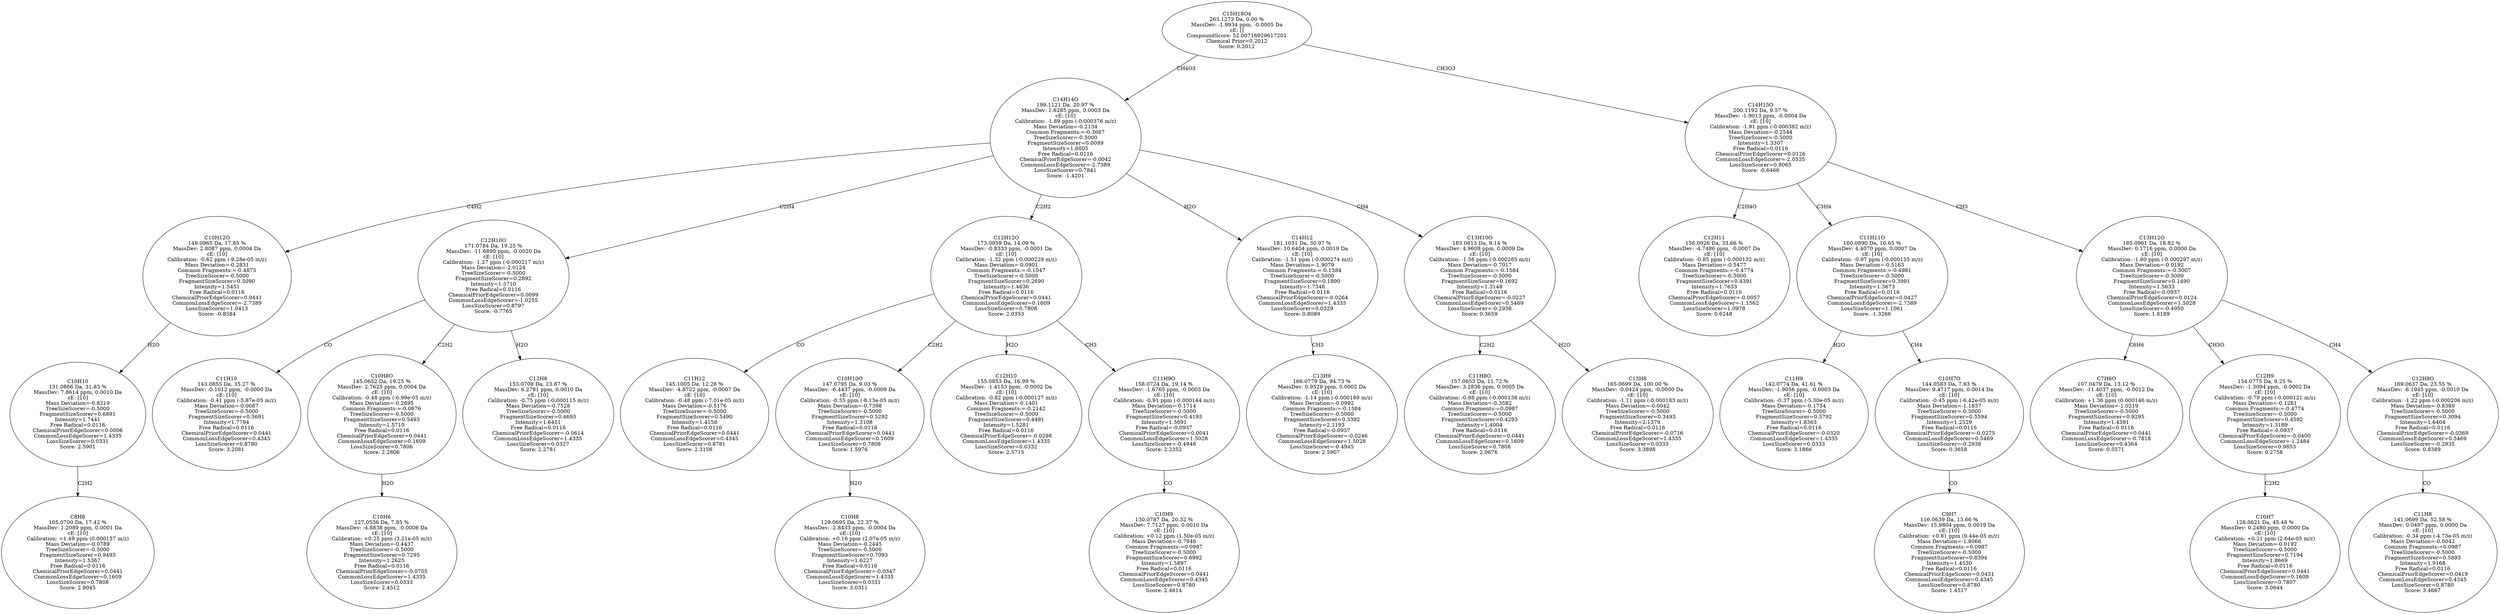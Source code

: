 strict digraph {
v1 [label="C8H8\n105.0700 Da, 17.42 %\nMassDev: 1.2089 ppm, 0.0001 Da\ncE: [10]\nCalibration: +1.49 ppm (0.000157 m/z)\nMass Deviation=-0.0789\nTreeSizeScorer=-0.5000\nFragmentSizeScorer=0.9493\nIntensity=1.5367\nFree Radical=0.0116\nChemicalPriorEdgeScorer=0.0441\nCommonLossEdgeScorer=0.1609\nLossSizeScorer=0.7808\nScore: 2.9045"];
v2 [label="C10H10\n131.0866 Da, 31.83 %\nMassDev: 7.8614 ppm, 0.0010 Da\ncE: [10]\nMass Deviation=-0.8219\nTreeSizeScorer=-0.5000\nFragmentSizeScorer=0.6891\nIntensity=1.7441\nFree Radical=0.0116\nChemicalPriorEdgeScorer=0.0006\nCommonLossEdgeScorer=1.4335\nLossSizeScorer=0.0331\nScore: 2.5901"];
v3 [label="C10H12O\n149.0965 Da, 17.85 %\nMassDev: 2.8087 ppm, 0.0004 Da\ncE: [10]\nCalibration: -0.62 ppm (-9.28e-05 m/z)\nMass Deviation=-0.2831\nCommon Fragments:=-0.4875\nTreeSizeScorer=-0.5000\nFragmentSizeScorer=0.5090\nIntensity=1.5451\nFree Radical=0.0116\nChemicalPriorEdgeScorer=0.0441\nCommonLossEdgeScorer=-2.7389\nLossSizeScorer=1.0413\nScore: -0.8584"];
v4 [label="C11H10\n143.0855 Da, 35.27 %\nMassDev: -0.1012 ppm, -0.0000 Da\ncE: [10]\nCalibration: -0.41 ppm (-5.87e-05 m/z)\nMass Deviation=-0.0087\nTreeSizeScorer=-0.5000\nFragmentSizeScorer=0.5691\nIntensity=1.7794\nFree Radical=0.0116\nChemicalPriorEdgeScorer=0.0441\nCommonLossEdgeScorer=0.4345\nLossSizeScorer=0.8780\nScore: 3.2081"];
v5 [label="C10H6\n127.0536 Da, 7.85 %\nMassDev: -4.8838 ppm, -0.0006 Da\ncE: [10]\nCalibration: +0.25 ppm (3.21e-05 m/z)\nMass Deviation=-0.4437\nTreeSizeScorer=-0.5000\nFragmentSizeScorer=0.7295\nIntensity=1.2625\nFree Radical=0.0116\nChemicalPriorEdgeScorer=-0.0755\nCommonLossEdgeScorer=1.4335\nLossSizeScorer=0.0333\nScore: 2.4512"];
v6 [label="C10H8O\n145.0652 Da, 19.25 %\nMassDev: 2.7625 ppm, 0.0004 Da\ncE: [10]\nCalibration: -0.48 ppm (-6.99e-05 m/z)\nMass Deviation=-0.2695\nCommon Fragments:=-0.0676\nTreeSizeScorer=-0.5000\nFragmentSizeScorer=0.5493\nIntensity=1.5710\nFree Radical=0.0116\nChemicalPriorEdgeScorer=0.0441\nCommonLossEdgeScorer=0.1609\nLossSizeScorer=0.7806\nScore: 2.2806"];
v7 [label="C12H8\n153.0708 Da, 23.87 %\nMassDev: 6.2781 ppm, 0.0010 Da\ncE: [10]\nCalibration: -0.75 ppm (-0.000115 m/z)\nMass Deviation=-0.7528\nTreeSizeScorer=-0.5000\nFragmentSizeScorer=0.4693\nIntensity=1.6451\nFree Radical=0.0116\nChemicalPriorEdgeScorer=-0.0614\nCommonLossEdgeScorer=1.4335\nLossSizeScorer=0.0327\nScore: 2.2781"];
v8 [label="C12H10O\n171.0784 Da, 19.25 %\nMassDev: -11.6890 ppm, -0.0020 Da\ncE: [10]\nCalibration: -1.27 ppm (-0.000217 m/z)\nMass Deviation=-2.0124\nTreeSizeScorer=-0.5000\nFragmentSizeScorer=0.2892\nIntensity=1.5710\nFree Radical=0.0116\nChemicalPriorEdgeScorer=0.0099\nCommonLossEdgeScorer=-1.0255\nLossSizeScorer=0.8797\nScore: -0.7765"];
v9 [label="C11H12\n145.1005 Da, 12.26 %\nMassDev: -4.8722 ppm, -0.0007 Da\ncE: [10]\nCalibration: -0.48 ppm (-7.01e-05 m/z)\nMass Deviation=-0.5176\nTreeSizeScorer=-0.5000\nFragmentSizeScorer=0.5490\nIntensity=1.4158\nFree Radical=0.0116\nChemicalPriorEdgeScorer=0.0441\nCommonLossEdgeScorer=0.4345\nLossSizeScorer=0.8781\nScore: 2.3156"];
v10 [label="C10H8\n129.0695 Da, 22.37 %\nMassDev: -2.8433 ppm, -0.0004 Da\ncE: [10]\nCalibration: +0.16 ppm (2.07e-05 m/z)\nMass Deviation=-0.2445\nTreeSizeScorer=-0.5000\nFragmentSizeScorer=0.7093\nIntensity=1.6227\nFree Radical=0.0116\nChemicalPriorEdgeScorer=-0.0347\nCommonLossEdgeScorer=1.4335\nLossSizeScorer=0.0331\nScore: 3.0311"];
v11 [label="C10H10O\n147.0795 Da, 9.03 %\nMassDev: -6.4437 ppm, -0.0009 Da\ncE: [10]\nCalibration: -0.55 ppm (-8.13e-05 m/z)\nMass Deviation=-0.7398\nTreeSizeScorer=-0.5000\nFragmentSizeScorer=0.5292\nIntensity=1.3108\nFree Radical=0.0116\nChemicalPriorEdgeScorer=0.0441\nCommonLossEdgeScorer=0.1609\nLossSizeScorer=0.7808\nScore: 1.5976"];
v12 [label="C12H10\n155.0853 Da, 16.99 %\nMassDev: -1.4153 ppm, -0.0002 Da\ncE: [10]\nCalibration: -0.82 ppm (-0.000127 m/z)\nMass Deviation=-0.1401\nCommon Fragments:=-0.2142\nTreeSizeScorer=-0.5000\nFragmentSizeScorer=0.4491\nIntensity=1.5281\nFree Radical=0.0116\nChemicalPriorEdgeScorer=-0.0298\nCommonLossEdgeScorer=1.4335\nLossSizeScorer=0.0332\nScore: 2.5715"];
v13 [label="C10H9\n130.0787 Da, 20.32 %\nMassDev: 7.7127 ppm, 0.0010 Da\ncE: [10]\nCalibration: +0.12 ppm (1.50e-05 m/z)\nMass Deviation=-0.7946\nCommon Fragments:=0.0987\nTreeSizeScorer=-0.5000\nFragmentSizeScorer=0.6992\nIntensity=1.5897\nFree Radical=0.0116\nChemicalPriorEdgeScorer=0.0441\nCommonLossEdgeScorer=0.4345\nLossSizeScorer=0.8780\nScore: 2.4614"];
v14 [label="C11H9O\n158.0724 Da, 19.14 %\nMassDev: -1.6765 ppm, -0.0003 Da\ncE: [10]\nCalibration: -0.91 ppm (-0.000144 m/z)\nMass Deviation=-0.1714\nTreeSizeScorer=-0.5000\nFragmentSizeScorer=0.4193\nIntensity=1.5691\nFree Radical=-0.0937\nChemicalPriorEdgeScorer=0.0041\nCommonLossEdgeScorer=1.5028\nLossSizeScorer=-0.4948\nScore: 2.2352"];
v15 [label="C12H12O\n173.0959 Da, 14.09 %\nMassDev: -0.8333 ppm, -0.0001 Da\ncE: [10]\nCalibration: -1.32 ppm (-0.000229 m/z)\nMass Deviation=-0.0901\nCommon Fragments:=-0.1047\nTreeSizeScorer=-0.5000\nFragmentSizeScorer=0.2690\nIntensity=1.4636\nFree Radical=0.0116\nChemicalPriorEdgeScorer=0.0441\nCommonLossEdgeScorer=0.1609\nLossSizeScorer=0.7808\nScore: 2.0353"];
v16 [label="C13H9\n166.0779 Da, 94.73 %\nMassDev: 0.9529 ppm, 0.0002 Da\ncE: [10]\nCalibration: -1.14 ppm (-0.000189 m/z)\nMass Deviation=-0.0992\nCommon Fragments:=-0.1584\nTreeSizeScorer=-0.5000\nFragmentSizeScorer=0.3392\nIntensity=2.1193\nFree Radical=-0.0937\nChemicalPriorEdgeScorer=-0.0246\nCommonLossEdgeScorer=1.5028\nLossSizeScorer=-0.4945\nScore: 2.5907"];
v17 [label="C14H12\n181.1031 Da, 30.97 %\nMassDev: 10.6404 ppm, 0.0019 Da\ncE: [10]\nCalibration: -1.51 ppm (-0.000274 m/z)\nMass Deviation=-1.9079\nCommon Fragments:=-0.1584\nTreeSizeScorer=-0.5000\nFragmentSizeScorer=0.1890\nIntensity=1.7346\nFree Radical=0.0116\nChemicalPriorEdgeScorer=-0.0264\nCommonLossEdgeScorer=1.4335\nLossSizeScorer=0.0329\nScore: 0.8089"];
v18 [label="C11H8O\n157.0653 Da, 11.72 %\nMassDev: 3.2836 ppm, 0.0005 Da\ncE: [10]\nCalibration: -0.88 ppm (-0.000138 m/z)\nMass Deviation=-0.3582\nCommon Fragments:=0.0987\nTreeSizeScorer=-0.5000\nFragmentSizeScorer=0.4293\nIntensity=1.4004\nFree Radical=0.0116\nChemicalPriorEdgeScorer=0.0441\nCommonLossEdgeScorer=0.1609\nLossSizeScorer=0.7808\nScore: 2.0676"];
v19 [label="C13H8\n165.0699 Da, 100.00 %\nMassDev: -0.0424 ppm, -0.0000 Da\ncE: [10]\nCalibration: -1.11 ppm (-0.000183 m/z)\nMass Deviation=-0.0042\nTreeSizeScorer=-0.5000\nFragmentSizeScorer=0.3493\nIntensity=2.1379\nFree Radical=0.0116\nChemicalPriorEdgeScorer=-0.0716\nCommonLossEdgeScorer=1.4335\nLossSizeScorer=0.0333\nScore: 3.3898"];
v20 [label="C13H10O\n183.0813 Da, 9.14 %\nMassDev: 4.9608 ppm, 0.0009 Da\ncE: [10]\nCalibration: -1.56 ppm (-0.000285 m/z)\nMass Deviation=-0.7017\nCommon Fragments:=-0.1584\nTreeSizeScorer=-0.5000\nFragmentSizeScorer=0.1692\nIntensity=1.3148\nFree Radical=0.0116\nChemicalPriorEdgeScorer=-0.0227\nCommonLossEdgeScorer=0.5469\nLossSizeScorer=-0.2938\nScore: 0.3659"];
v21 [label="C14H14O\n199.1121 Da, 20.97 %\nMassDev: 1.6285 ppm, 0.0003 Da\ncE: [10]\nCalibration: -1.89 ppm (-0.000376 m/z)\nMass Deviation=-0.2134\nCommon Fragments:=-0.3687\nTreeSizeScorer=-0.5000\nFragmentSizeScorer=0.0089\nIntensity=1.6005\nFree Radical=0.0116\nChemicalPriorEdgeScorer=-0.0042\nCommonLossEdgeScorer=-2.7389\nLossSizeScorer=0.7841\nScore: -1.4201"];
v22 [label="C12H11\n156.0926 Da, 33.66 %\nMassDev: -4.7486 ppm, -0.0007 Da\ncE: [10]\nCalibration: -0.85 ppm (-0.000132 m/z)\nMass Deviation=-0.5477\nCommon Fragments:=-0.4774\nTreeSizeScorer=-0.5000\nFragmentSizeScorer=0.4391\nIntensity=1.7633\nFree Radical=0.0116\nChemicalPriorEdgeScorer=-0.0057\nCommonLossEdgeScorer=-1.1562\nLossSizeScorer=1.0978\nScore: 0.6248"];
v23 [label="C11H9\n142.0774 Da, 41.61 %\nMassDev: -1.9056 ppm, -0.0003 Da\ncE: [10]\nCalibration: -0.37 ppm (-5.30e-05 m/z)\nMass Deviation=-0.1754\nTreeSizeScorer=-0.5000\nFragmentSizeScorer=0.5792\nIntensity=1.8363\nFree Radical=0.0116\nChemicalPriorEdgeScorer=-0.0320\nCommonLossEdgeScorer=1.4335\nLossSizeScorer=0.0333\nScore: 3.1866"];
v24 [label="C9H7\n116.0639 Da, 13.66 %\nMassDev: 15.9804 ppm, 0.0019 Da\ncE: [10]\nCalibration: +0.81 ppm (9.44e-05 m/z)\nMass Deviation=-1.8066\nCommon Fragments:=0.0987\nTreeSizeScorer=-0.5000\nFragmentSizeScorer=0.8394\nIntensity=1.4530\nFree Radical=0.0116\nChemicalPriorEdgeScorer=0.0431\nCommonLossEdgeScorer=0.4345\nLossSizeScorer=0.8780\nScore: 1.4517"];
v25 [label="C10H7O\n144.0583 Da, 7.63 %\nMassDev: 9.4717 ppm, 0.0014 Da\ncE: [10]\nCalibration: -0.45 ppm (-6.42e-05 m/z)\nMass Deviation=-1.1837\nTreeSizeScorer=-0.5000\nFragmentSizeScorer=0.5594\nIntensity=1.2529\nFree Radical=0.0116\nChemicalPriorEdgeScorer=-0.0275\nCommonLossEdgeScorer=0.5469\nLossSizeScorer=-0.2938\nScore: 0.3658"];
v26 [label="C11H11O\n160.0890 Da, 10.65 %\nMassDev: 4.4070 ppm, 0.0007 Da\ncE: [10]\nCalibration: -0.97 ppm (-0.000155 m/z)\nMass Deviation=-0.5163\nCommon Fragments:=-0.4981\nTreeSizeScorer=-0.5000\nFragmentSizeScorer=0.3991\nIntensity=1.3673\nFree Radical=0.0116\nChemicalPriorEdgeScorer=0.0427\nCommonLossEdgeScorer=-2.7389\nLossSizeScorer=1.1061\nScore: -1.3266"];
v27 [label="C7H6O\n107.0479 Da, 13.12 %\nMassDev: -11.4037 ppm, -0.0012 Da\ncE: [10]\nCalibration: +1.36 ppm (0.000146 m/z)\nMass Deviation=-1.0219\nTreeSizeScorer=-0.5000\nFragmentSizeScorer=0.9295\nIntensity=1.4391\nFree Radical=0.0116\nChemicalPriorEdgeScorer=0.0441\nCommonLossEdgeScorer=-0.7818\nLossSizeScorer=0.4364\nScore: 0.5571"];
v28 [label="C10H7\n128.0621 Da, 45.48 %\nMassDev: 0.2480 ppm, 0.0000 Da\ncE: [10]\nCalibration: +0.21 ppm (2.64e-05 m/z)\nMass Deviation=-0.0192\nTreeSizeScorer=-0.5000\nFragmentSizeScorer=0.7194\nIntensity=1.8669\nFree Radical=0.0116\nChemicalPriorEdgeScorer=0.0441\nCommonLossEdgeScorer=0.1609\nLossSizeScorer=0.7807\nScore: 3.0644"];
v29 [label="C12H9\n154.0775 Da, 9.25 %\nMassDev: -1.3094 ppm, -0.0002 Da\ncE: [10]\nCalibration: -0.79 ppm (-0.000121 m/z)\nMass Deviation=-0.1281\nCommon Fragments:=-0.4774\nTreeSizeScorer=-0.5000\nFragmentSizeScorer=0.4592\nIntensity=1.3189\nFree Radical=-0.0937\nChemicalPriorEdgeScorer=-0.0400\nCommonLossEdgeScorer=-1.2484\nLossSizeScorer=0.9853\nScore: 0.2758"];
v30 [label="C11H8\n141.0699 Da, 52.58 %\nMassDev: 0.0497 ppm, 0.0000 Da\ncE: [10]\nCalibration: -0.34 ppm (-4.73e-05 m/z)\nMass Deviation=-0.0042\nCommon Fragments:=0.0987\nTreeSizeScorer=-0.5000\nFragmentSizeScorer=0.5893\nIntensity=1.9168\nFree Radical=0.0116\nChemicalPriorEdgeScorer=0.0419\nCommonLossEdgeScorer=0.4345\nLossSizeScorer=0.8780\nScore: 3.4667"];
v31 [label="C12H8O\n169.0637 Da, 23.55 %\nMassDev: -6.1945 ppm, -0.0010 Da\ncE: [10]\nCalibration: -1.22 ppm (-0.000206 m/z)\nMass Deviation=-0.8389\nTreeSizeScorer=-0.5000\nFragmentSizeScorer=0.3094\nIntensity=1.6404\nFree Radical=0.0116\nChemicalPriorEdgeScorer=-0.0369\nCommonLossEdgeScorer=0.5469\nLossSizeScorer=-0.2935\nScore: 0.8389"];
v32 [label="C13H12O\n185.0961 Da, 18.82 %\nMassDev: 0.1716 ppm, 0.0000 Da\ncE: [10]\nCalibration: -1.60 ppm (-0.000297 m/z)\nMass Deviation=-0.0192\nCommon Fragments:=-0.3007\nTreeSizeScorer=-0.5000\nFragmentSizeScorer=0.1490\nIntensity=1.5633\nFree Radical=-0.0937\nChemicalPriorEdgeScorer=0.0124\nCommonLossEdgeScorer=1.5028\nLossSizeScorer=-0.4950\nScore: 1.8189"];
v33 [label="C14H15O\n200.1192 Da, 9.57 %\nMassDev: -1.9013 ppm, -0.0004 Da\ncE: [10]\nCalibration: -1.91 ppm (-0.000382 m/z)\nMass Deviation=-0.2544\nTreeSizeScorer=-0.5000\nIntensity=1.3307\nFree Radical=0.0116\nChemicalPriorEdgeScorer=0.0126\nCommonLossEdgeScorer=-2.0535\nLossSizeScorer=0.8065\nScore: -0.6466"];
v34 [label="C15H18O4\n263.1273 Da, 0.00 %\nMassDev: -1.9934 ppm, -0.0005 Da\ncE: []\nCompoundScore: 52.00716929617201\nChemical Prior=0.2012\nScore: 0.2012"];
v2 -> v1 [label="C2H2"];
v3 -> v2 [label="H2O"];
v21 -> v3 [label="C4H2"];
v8 -> v4 [label="CO"];
v6 -> v5 [label="H2O"];
v8 -> v6 [label="C2H2"];
v8 -> v7 [label="H2O"];
v21 -> v8 [label="C2H4"];
v15 -> v9 [label="CO"];
v11 -> v10 [label="H2O"];
v15 -> v11 [label="C2H2"];
v15 -> v12 [label="H2O"];
v14 -> v13 [label="CO"];
v15 -> v14 [label="CH3"];
v21 -> v15 [label="C2H2"];
v17 -> v16 [label="CH3"];
v21 -> v17 [label="H2O"];
v20 -> v18 [label="C2H2"];
v20 -> v19 [label="H2O"];
v21 -> v20 [label="CH4"];
v34 -> v21 [label="CH4O3"];
v33 -> v22 [label="C2H4O"];
v26 -> v23 [label="H2O"];
v25 -> v24 [label="CO"];
v26 -> v25 [label="CH4"];
v33 -> v26 [label="C3H4"];
v32 -> v27 [label="C6H6"];
v29 -> v28 [label="C2H2"];
v32 -> v29 [label="CH3O"];
v31 -> v30 [label="CO"];
v32 -> v31 [label="CH4"];
v33 -> v32 [label="CH3"];
v34 -> v33 [label="CH3O3"];
}